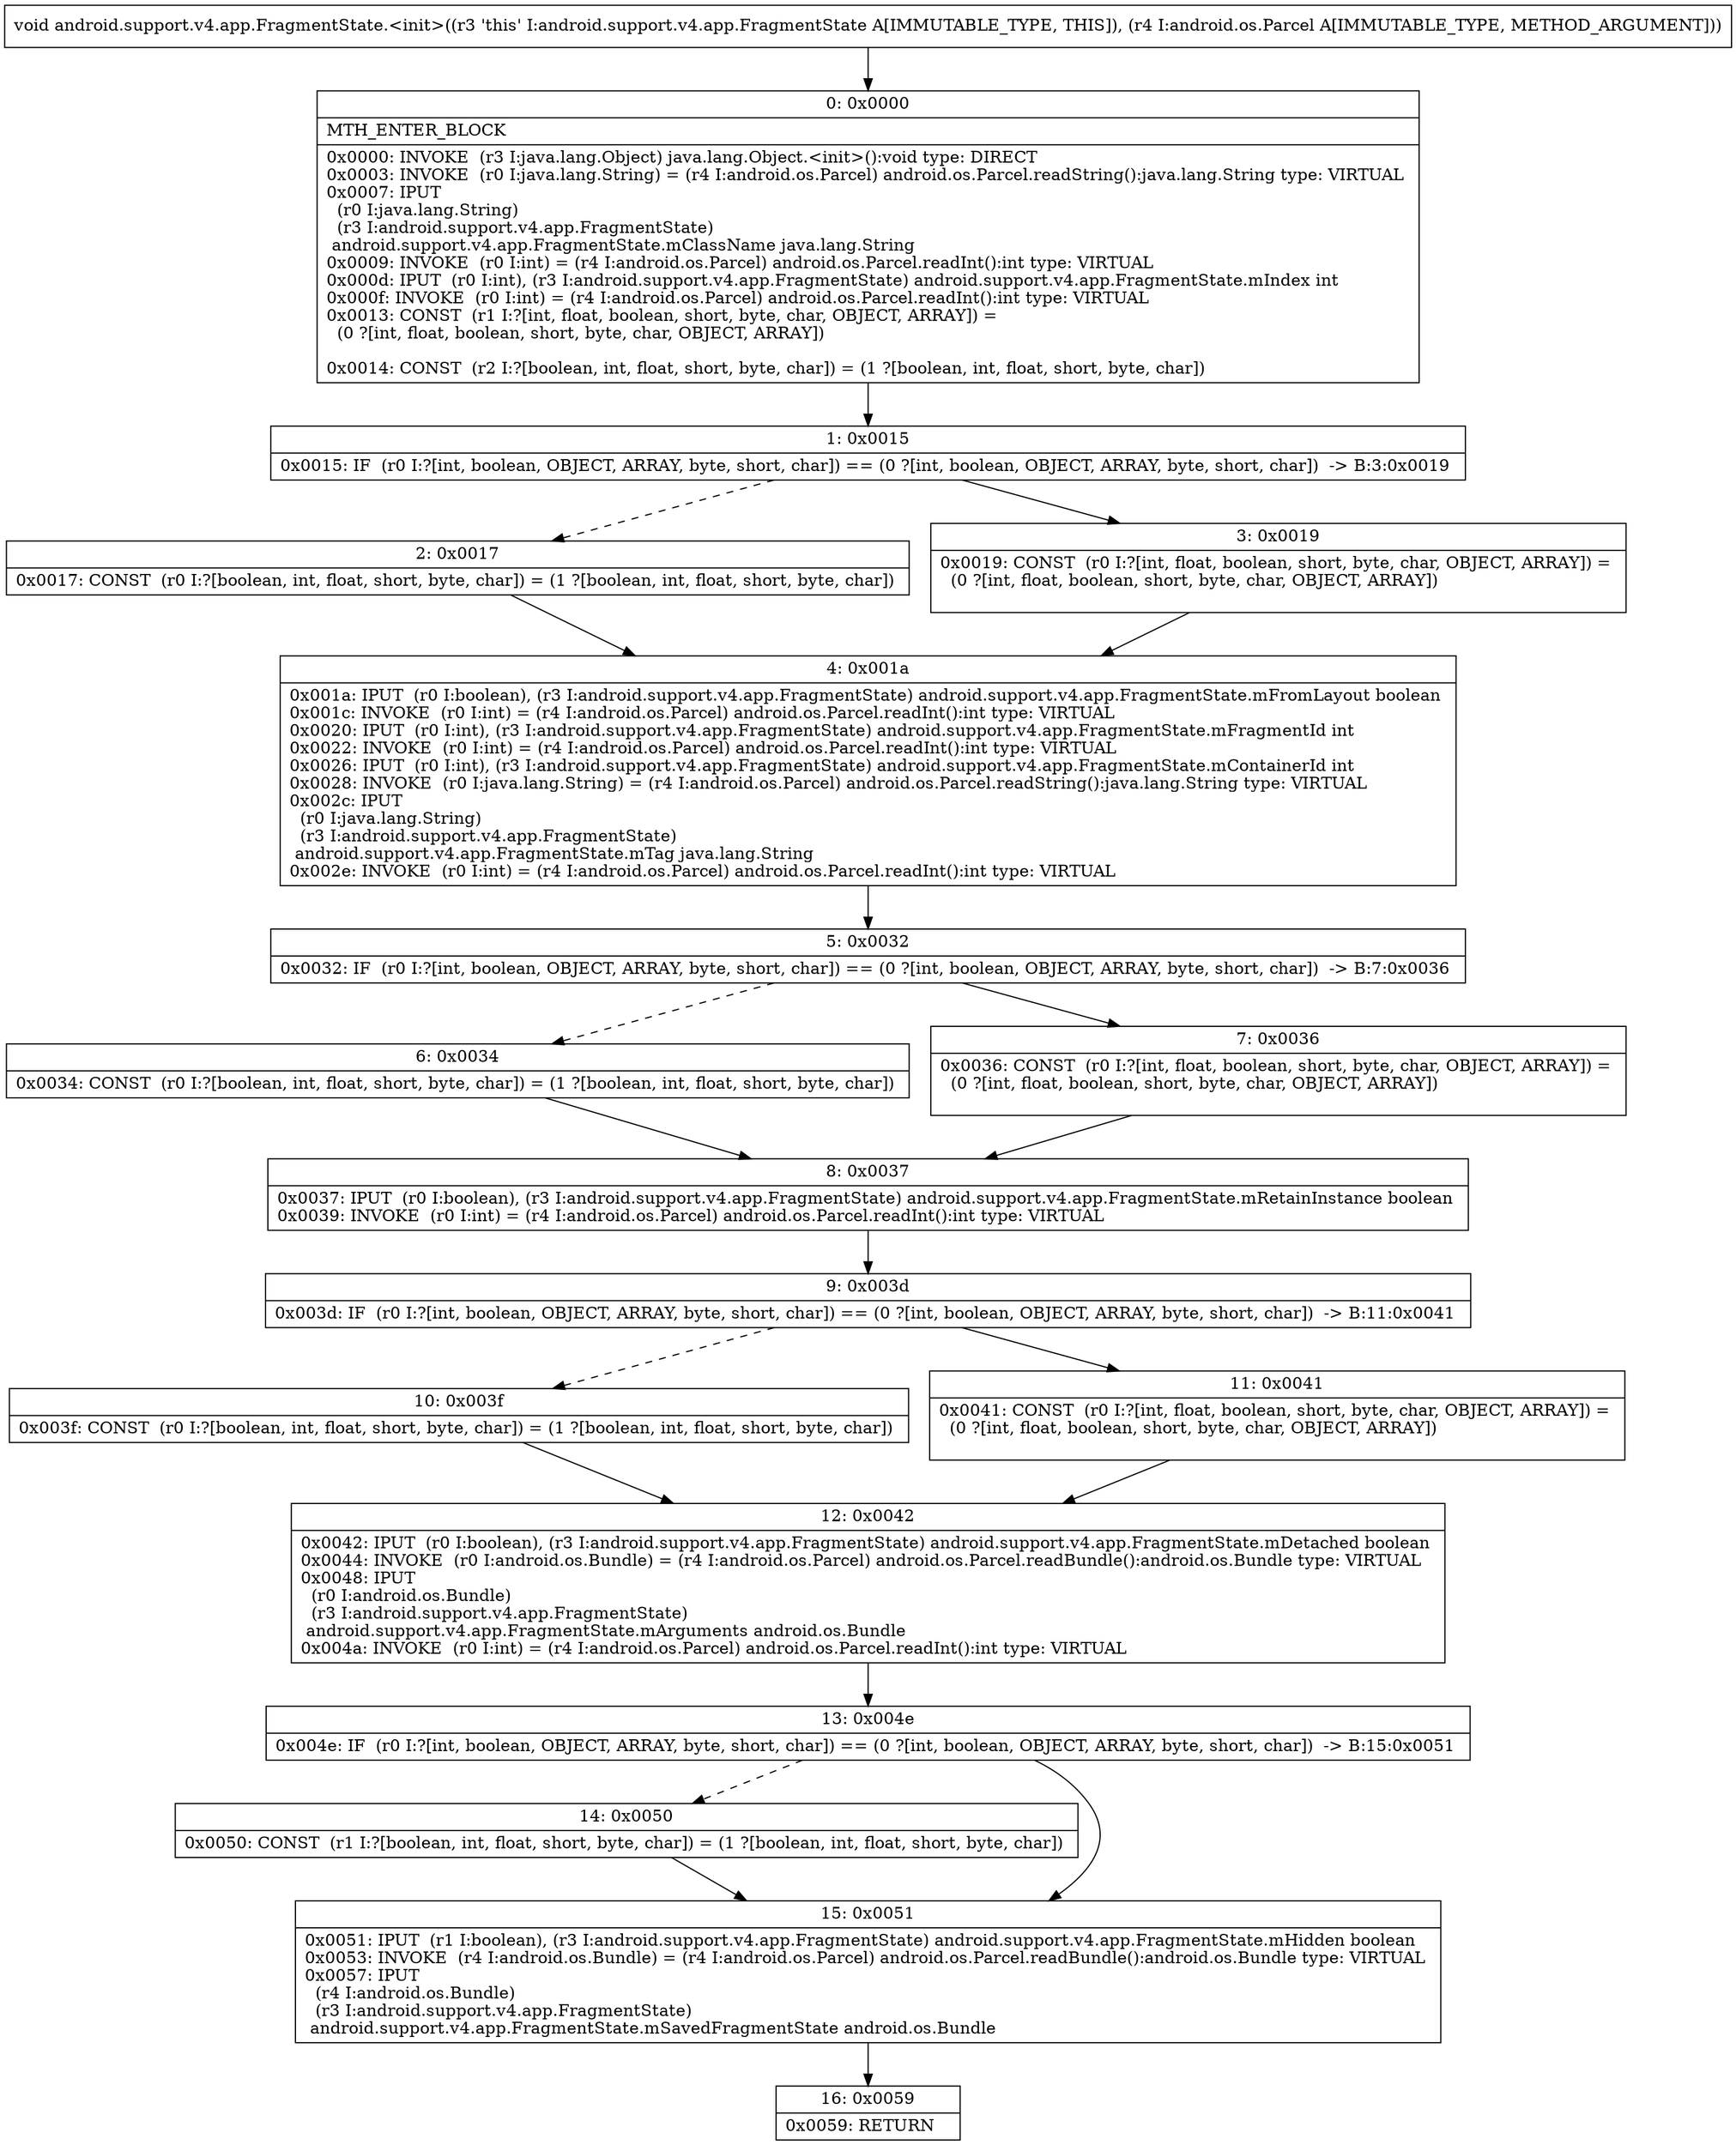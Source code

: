 digraph "CFG forandroid.support.v4.app.FragmentState.\<init\>(Landroid\/os\/Parcel;)V" {
Node_0 [shape=record,label="{0\:\ 0x0000|MTH_ENTER_BLOCK\l|0x0000: INVOKE  (r3 I:java.lang.Object) java.lang.Object.\<init\>():void type: DIRECT \l0x0003: INVOKE  (r0 I:java.lang.String) = (r4 I:android.os.Parcel) android.os.Parcel.readString():java.lang.String type: VIRTUAL \l0x0007: IPUT  \l  (r0 I:java.lang.String)\l  (r3 I:android.support.v4.app.FragmentState)\l android.support.v4.app.FragmentState.mClassName java.lang.String \l0x0009: INVOKE  (r0 I:int) = (r4 I:android.os.Parcel) android.os.Parcel.readInt():int type: VIRTUAL \l0x000d: IPUT  (r0 I:int), (r3 I:android.support.v4.app.FragmentState) android.support.v4.app.FragmentState.mIndex int \l0x000f: INVOKE  (r0 I:int) = (r4 I:android.os.Parcel) android.os.Parcel.readInt():int type: VIRTUAL \l0x0013: CONST  (r1 I:?[int, float, boolean, short, byte, char, OBJECT, ARRAY]) = \l  (0 ?[int, float, boolean, short, byte, char, OBJECT, ARRAY])\l \l0x0014: CONST  (r2 I:?[boolean, int, float, short, byte, char]) = (1 ?[boolean, int, float, short, byte, char]) \l}"];
Node_1 [shape=record,label="{1\:\ 0x0015|0x0015: IF  (r0 I:?[int, boolean, OBJECT, ARRAY, byte, short, char]) == (0 ?[int, boolean, OBJECT, ARRAY, byte, short, char])  \-\> B:3:0x0019 \l}"];
Node_2 [shape=record,label="{2\:\ 0x0017|0x0017: CONST  (r0 I:?[boolean, int, float, short, byte, char]) = (1 ?[boolean, int, float, short, byte, char]) \l}"];
Node_3 [shape=record,label="{3\:\ 0x0019|0x0019: CONST  (r0 I:?[int, float, boolean, short, byte, char, OBJECT, ARRAY]) = \l  (0 ?[int, float, boolean, short, byte, char, OBJECT, ARRAY])\l \l}"];
Node_4 [shape=record,label="{4\:\ 0x001a|0x001a: IPUT  (r0 I:boolean), (r3 I:android.support.v4.app.FragmentState) android.support.v4.app.FragmentState.mFromLayout boolean \l0x001c: INVOKE  (r0 I:int) = (r4 I:android.os.Parcel) android.os.Parcel.readInt():int type: VIRTUAL \l0x0020: IPUT  (r0 I:int), (r3 I:android.support.v4.app.FragmentState) android.support.v4.app.FragmentState.mFragmentId int \l0x0022: INVOKE  (r0 I:int) = (r4 I:android.os.Parcel) android.os.Parcel.readInt():int type: VIRTUAL \l0x0026: IPUT  (r0 I:int), (r3 I:android.support.v4.app.FragmentState) android.support.v4.app.FragmentState.mContainerId int \l0x0028: INVOKE  (r0 I:java.lang.String) = (r4 I:android.os.Parcel) android.os.Parcel.readString():java.lang.String type: VIRTUAL \l0x002c: IPUT  \l  (r0 I:java.lang.String)\l  (r3 I:android.support.v4.app.FragmentState)\l android.support.v4.app.FragmentState.mTag java.lang.String \l0x002e: INVOKE  (r0 I:int) = (r4 I:android.os.Parcel) android.os.Parcel.readInt():int type: VIRTUAL \l}"];
Node_5 [shape=record,label="{5\:\ 0x0032|0x0032: IF  (r0 I:?[int, boolean, OBJECT, ARRAY, byte, short, char]) == (0 ?[int, boolean, OBJECT, ARRAY, byte, short, char])  \-\> B:7:0x0036 \l}"];
Node_6 [shape=record,label="{6\:\ 0x0034|0x0034: CONST  (r0 I:?[boolean, int, float, short, byte, char]) = (1 ?[boolean, int, float, short, byte, char]) \l}"];
Node_7 [shape=record,label="{7\:\ 0x0036|0x0036: CONST  (r0 I:?[int, float, boolean, short, byte, char, OBJECT, ARRAY]) = \l  (0 ?[int, float, boolean, short, byte, char, OBJECT, ARRAY])\l \l}"];
Node_8 [shape=record,label="{8\:\ 0x0037|0x0037: IPUT  (r0 I:boolean), (r3 I:android.support.v4.app.FragmentState) android.support.v4.app.FragmentState.mRetainInstance boolean \l0x0039: INVOKE  (r0 I:int) = (r4 I:android.os.Parcel) android.os.Parcel.readInt():int type: VIRTUAL \l}"];
Node_9 [shape=record,label="{9\:\ 0x003d|0x003d: IF  (r0 I:?[int, boolean, OBJECT, ARRAY, byte, short, char]) == (0 ?[int, boolean, OBJECT, ARRAY, byte, short, char])  \-\> B:11:0x0041 \l}"];
Node_10 [shape=record,label="{10\:\ 0x003f|0x003f: CONST  (r0 I:?[boolean, int, float, short, byte, char]) = (1 ?[boolean, int, float, short, byte, char]) \l}"];
Node_11 [shape=record,label="{11\:\ 0x0041|0x0041: CONST  (r0 I:?[int, float, boolean, short, byte, char, OBJECT, ARRAY]) = \l  (0 ?[int, float, boolean, short, byte, char, OBJECT, ARRAY])\l \l}"];
Node_12 [shape=record,label="{12\:\ 0x0042|0x0042: IPUT  (r0 I:boolean), (r3 I:android.support.v4.app.FragmentState) android.support.v4.app.FragmentState.mDetached boolean \l0x0044: INVOKE  (r0 I:android.os.Bundle) = (r4 I:android.os.Parcel) android.os.Parcel.readBundle():android.os.Bundle type: VIRTUAL \l0x0048: IPUT  \l  (r0 I:android.os.Bundle)\l  (r3 I:android.support.v4.app.FragmentState)\l android.support.v4.app.FragmentState.mArguments android.os.Bundle \l0x004a: INVOKE  (r0 I:int) = (r4 I:android.os.Parcel) android.os.Parcel.readInt():int type: VIRTUAL \l}"];
Node_13 [shape=record,label="{13\:\ 0x004e|0x004e: IF  (r0 I:?[int, boolean, OBJECT, ARRAY, byte, short, char]) == (0 ?[int, boolean, OBJECT, ARRAY, byte, short, char])  \-\> B:15:0x0051 \l}"];
Node_14 [shape=record,label="{14\:\ 0x0050|0x0050: CONST  (r1 I:?[boolean, int, float, short, byte, char]) = (1 ?[boolean, int, float, short, byte, char]) \l}"];
Node_15 [shape=record,label="{15\:\ 0x0051|0x0051: IPUT  (r1 I:boolean), (r3 I:android.support.v4.app.FragmentState) android.support.v4.app.FragmentState.mHidden boolean \l0x0053: INVOKE  (r4 I:android.os.Bundle) = (r4 I:android.os.Parcel) android.os.Parcel.readBundle():android.os.Bundle type: VIRTUAL \l0x0057: IPUT  \l  (r4 I:android.os.Bundle)\l  (r3 I:android.support.v4.app.FragmentState)\l android.support.v4.app.FragmentState.mSavedFragmentState android.os.Bundle \l}"];
Node_16 [shape=record,label="{16\:\ 0x0059|0x0059: RETURN   \l}"];
MethodNode[shape=record,label="{void android.support.v4.app.FragmentState.\<init\>((r3 'this' I:android.support.v4.app.FragmentState A[IMMUTABLE_TYPE, THIS]), (r4 I:android.os.Parcel A[IMMUTABLE_TYPE, METHOD_ARGUMENT])) }"];
MethodNode -> Node_0;
Node_0 -> Node_1;
Node_1 -> Node_2[style=dashed];
Node_1 -> Node_3;
Node_2 -> Node_4;
Node_3 -> Node_4;
Node_4 -> Node_5;
Node_5 -> Node_6[style=dashed];
Node_5 -> Node_7;
Node_6 -> Node_8;
Node_7 -> Node_8;
Node_8 -> Node_9;
Node_9 -> Node_10[style=dashed];
Node_9 -> Node_11;
Node_10 -> Node_12;
Node_11 -> Node_12;
Node_12 -> Node_13;
Node_13 -> Node_14[style=dashed];
Node_13 -> Node_15;
Node_14 -> Node_15;
Node_15 -> Node_16;
}

